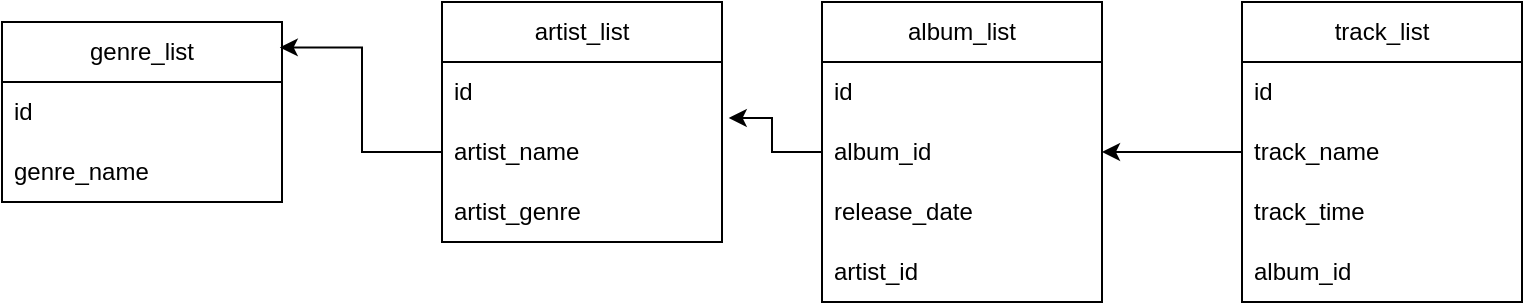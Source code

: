 <mxfile version="20.8.23" type="github">
  <diagram name="Страница 1" id="i5Xo_4vu05o8ywxEdUN6">
    <mxGraphModel dx="1195" dy="637" grid="1" gridSize="10" guides="1" tooltips="1" connect="1" arrows="1" fold="1" page="1" pageScale="1" pageWidth="827" pageHeight="1169" math="0" shadow="0">
      <root>
        <mxCell id="0" />
        <mxCell id="1" parent="0" />
        <mxCell id="MrZNOB-pasqYki1oDZr1-1" value="genre_list" style="swimlane;fontStyle=0;childLayout=stackLayout;horizontal=1;startSize=30;horizontalStack=0;resizeParent=1;resizeParentMax=0;resizeLast=0;collapsible=1;marginBottom=0;whiteSpace=wrap;html=1;" vertex="1" parent="1">
          <mxGeometry x="20" y="130" width="140" height="90" as="geometry" />
        </mxCell>
        <mxCell id="MrZNOB-pasqYki1oDZr1-2" value="id" style="text;strokeColor=none;fillColor=none;align=left;verticalAlign=middle;spacingLeft=4;spacingRight=4;overflow=hidden;points=[[0,0.5],[1,0.5]];portConstraint=eastwest;rotatable=0;whiteSpace=wrap;html=1;" vertex="1" parent="MrZNOB-pasqYki1oDZr1-1">
          <mxGeometry y="30" width="140" height="30" as="geometry" />
        </mxCell>
        <mxCell id="MrZNOB-pasqYki1oDZr1-3" value="genre_name" style="text;strokeColor=none;fillColor=none;align=left;verticalAlign=middle;spacingLeft=4;spacingRight=4;overflow=hidden;points=[[0,0.5],[1,0.5]];portConstraint=eastwest;rotatable=0;whiteSpace=wrap;html=1;" vertex="1" parent="MrZNOB-pasqYki1oDZr1-1">
          <mxGeometry y="60" width="140" height="30" as="geometry" />
        </mxCell>
        <mxCell id="MrZNOB-pasqYki1oDZr1-5" value="artist_list" style="swimlane;fontStyle=0;childLayout=stackLayout;horizontal=1;startSize=30;horizontalStack=0;resizeParent=1;resizeParentMax=0;resizeLast=0;collapsible=1;marginBottom=0;whiteSpace=wrap;html=1;" vertex="1" parent="1">
          <mxGeometry x="240" y="120" width="140" height="120" as="geometry" />
        </mxCell>
        <mxCell id="MrZNOB-pasqYki1oDZr1-6" value="id" style="text;strokeColor=none;fillColor=none;align=left;verticalAlign=middle;spacingLeft=4;spacingRight=4;overflow=hidden;points=[[0,0.5],[1,0.5]];portConstraint=eastwest;rotatable=0;whiteSpace=wrap;html=1;" vertex="1" parent="MrZNOB-pasqYki1oDZr1-5">
          <mxGeometry y="30" width="140" height="30" as="geometry" />
        </mxCell>
        <mxCell id="MrZNOB-pasqYki1oDZr1-7" value="artist_name" style="text;strokeColor=none;fillColor=none;align=left;verticalAlign=middle;spacingLeft=4;spacingRight=4;overflow=hidden;points=[[0,0.5],[1,0.5]];portConstraint=eastwest;rotatable=0;whiteSpace=wrap;html=1;" vertex="1" parent="MrZNOB-pasqYki1oDZr1-5">
          <mxGeometry y="60" width="140" height="30" as="geometry" />
        </mxCell>
        <mxCell id="MrZNOB-pasqYki1oDZr1-8" value="artist_genre" style="text;strokeColor=none;fillColor=none;align=left;verticalAlign=middle;spacingLeft=4;spacingRight=4;overflow=hidden;points=[[0,0.5],[1,0.5]];portConstraint=eastwest;rotatable=0;whiteSpace=wrap;html=1;" vertex="1" parent="MrZNOB-pasqYki1oDZr1-5">
          <mxGeometry y="90" width="140" height="30" as="geometry" />
        </mxCell>
        <mxCell id="MrZNOB-pasqYki1oDZr1-11" style="edgeStyle=orthogonalEdgeStyle;rounded=0;orthogonalLoop=1;jettySize=auto;html=1;exitX=0;exitY=0.5;exitDx=0;exitDy=0;entryX=0.992;entryY=0.141;entryDx=0;entryDy=0;entryPerimeter=0;" edge="1" parent="1" source="MrZNOB-pasqYki1oDZr1-7" target="MrZNOB-pasqYki1oDZr1-1">
          <mxGeometry relative="1" as="geometry" />
        </mxCell>
        <mxCell id="MrZNOB-pasqYki1oDZr1-16" style="edgeStyle=orthogonalEdgeStyle;rounded=0;orthogonalLoop=1;jettySize=auto;html=1;entryX=1.024;entryY=-0.067;entryDx=0;entryDy=0;entryPerimeter=0;" edge="1" parent="1" source="MrZNOB-pasqYki1oDZr1-12" target="MrZNOB-pasqYki1oDZr1-7">
          <mxGeometry relative="1" as="geometry" />
        </mxCell>
        <mxCell id="MrZNOB-pasqYki1oDZr1-12" value="album_list" style="swimlane;fontStyle=0;childLayout=stackLayout;horizontal=1;startSize=30;horizontalStack=0;resizeParent=1;resizeParentMax=0;resizeLast=0;collapsible=1;marginBottom=0;whiteSpace=wrap;html=1;" vertex="1" parent="1">
          <mxGeometry x="430" y="120" width="140" height="150" as="geometry" />
        </mxCell>
        <mxCell id="MrZNOB-pasqYki1oDZr1-13" value="id" style="text;strokeColor=none;fillColor=none;align=left;verticalAlign=middle;spacingLeft=4;spacingRight=4;overflow=hidden;points=[[0,0.5],[1,0.5]];portConstraint=eastwest;rotatable=0;whiteSpace=wrap;html=1;" vertex="1" parent="MrZNOB-pasqYki1oDZr1-12">
          <mxGeometry y="30" width="140" height="30" as="geometry" />
        </mxCell>
        <mxCell id="MrZNOB-pasqYki1oDZr1-14" value="album_id" style="text;strokeColor=none;fillColor=none;align=left;verticalAlign=middle;spacingLeft=4;spacingRight=4;overflow=hidden;points=[[0,0.5],[1,0.5]];portConstraint=eastwest;rotatable=0;whiteSpace=wrap;html=1;" vertex="1" parent="MrZNOB-pasqYki1oDZr1-12">
          <mxGeometry y="60" width="140" height="30" as="geometry" />
        </mxCell>
        <mxCell id="MrZNOB-pasqYki1oDZr1-15" value="release_date" style="text;strokeColor=none;fillColor=none;align=left;verticalAlign=middle;spacingLeft=4;spacingRight=4;overflow=hidden;points=[[0,0.5],[1,0.5]];portConstraint=eastwest;rotatable=0;whiteSpace=wrap;html=1;" vertex="1" parent="MrZNOB-pasqYki1oDZr1-12">
          <mxGeometry y="90" width="140" height="30" as="geometry" />
        </mxCell>
        <mxCell id="MrZNOB-pasqYki1oDZr1-17" value="artist_id" style="text;strokeColor=none;fillColor=none;align=left;verticalAlign=middle;spacingLeft=4;spacingRight=4;overflow=hidden;points=[[0,0.5],[1,0.5]];portConstraint=eastwest;rotatable=0;whiteSpace=wrap;html=1;" vertex="1" parent="MrZNOB-pasqYki1oDZr1-12">
          <mxGeometry y="120" width="140" height="30" as="geometry" />
        </mxCell>
        <mxCell id="MrZNOB-pasqYki1oDZr1-18" value="track_list" style="swimlane;fontStyle=0;childLayout=stackLayout;horizontal=1;startSize=30;horizontalStack=0;resizeParent=1;resizeParentMax=0;resizeLast=0;collapsible=1;marginBottom=0;whiteSpace=wrap;html=1;" vertex="1" parent="1">
          <mxGeometry x="640" y="120" width="140" height="150" as="geometry" />
        </mxCell>
        <mxCell id="MrZNOB-pasqYki1oDZr1-19" value="id" style="text;strokeColor=none;fillColor=none;align=left;verticalAlign=middle;spacingLeft=4;spacingRight=4;overflow=hidden;points=[[0,0.5],[1,0.5]];portConstraint=eastwest;rotatable=0;whiteSpace=wrap;html=1;" vertex="1" parent="MrZNOB-pasqYki1oDZr1-18">
          <mxGeometry y="30" width="140" height="30" as="geometry" />
        </mxCell>
        <mxCell id="MrZNOB-pasqYki1oDZr1-20" value="track_name" style="text;strokeColor=none;fillColor=none;align=left;verticalAlign=middle;spacingLeft=4;spacingRight=4;overflow=hidden;points=[[0,0.5],[1,0.5]];portConstraint=eastwest;rotatable=0;whiteSpace=wrap;html=1;" vertex="1" parent="MrZNOB-pasqYki1oDZr1-18">
          <mxGeometry y="60" width="140" height="30" as="geometry" />
        </mxCell>
        <mxCell id="MrZNOB-pasqYki1oDZr1-21" value="track_time" style="text;strokeColor=none;fillColor=none;align=left;verticalAlign=middle;spacingLeft=4;spacingRight=4;overflow=hidden;points=[[0,0.5],[1,0.5]];portConstraint=eastwest;rotatable=0;whiteSpace=wrap;html=1;" vertex="1" parent="MrZNOB-pasqYki1oDZr1-18">
          <mxGeometry y="90" width="140" height="30" as="geometry" />
        </mxCell>
        <mxCell id="MrZNOB-pasqYki1oDZr1-22" value="album_id" style="text;strokeColor=none;fillColor=none;align=left;verticalAlign=middle;spacingLeft=4;spacingRight=4;overflow=hidden;points=[[0,0.5],[1,0.5]];portConstraint=eastwest;rotatable=0;whiteSpace=wrap;html=1;" vertex="1" parent="MrZNOB-pasqYki1oDZr1-18">
          <mxGeometry y="120" width="140" height="30" as="geometry" />
        </mxCell>
        <mxCell id="MrZNOB-pasqYki1oDZr1-23" style="edgeStyle=orthogonalEdgeStyle;rounded=0;orthogonalLoop=1;jettySize=auto;html=1;exitX=0;exitY=0.5;exitDx=0;exitDy=0;entryX=1;entryY=0.5;entryDx=0;entryDy=0;" edge="1" parent="1" source="MrZNOB-pasqYki1oDZr1-20" target="MrZNOB-pasqYki1oDZr1-14">
          <mxGeometry relative="1" as="geometry" />
        </mxCell>
      </root>
    </mxGraphModel>
  </diagram>
</mxfile>
